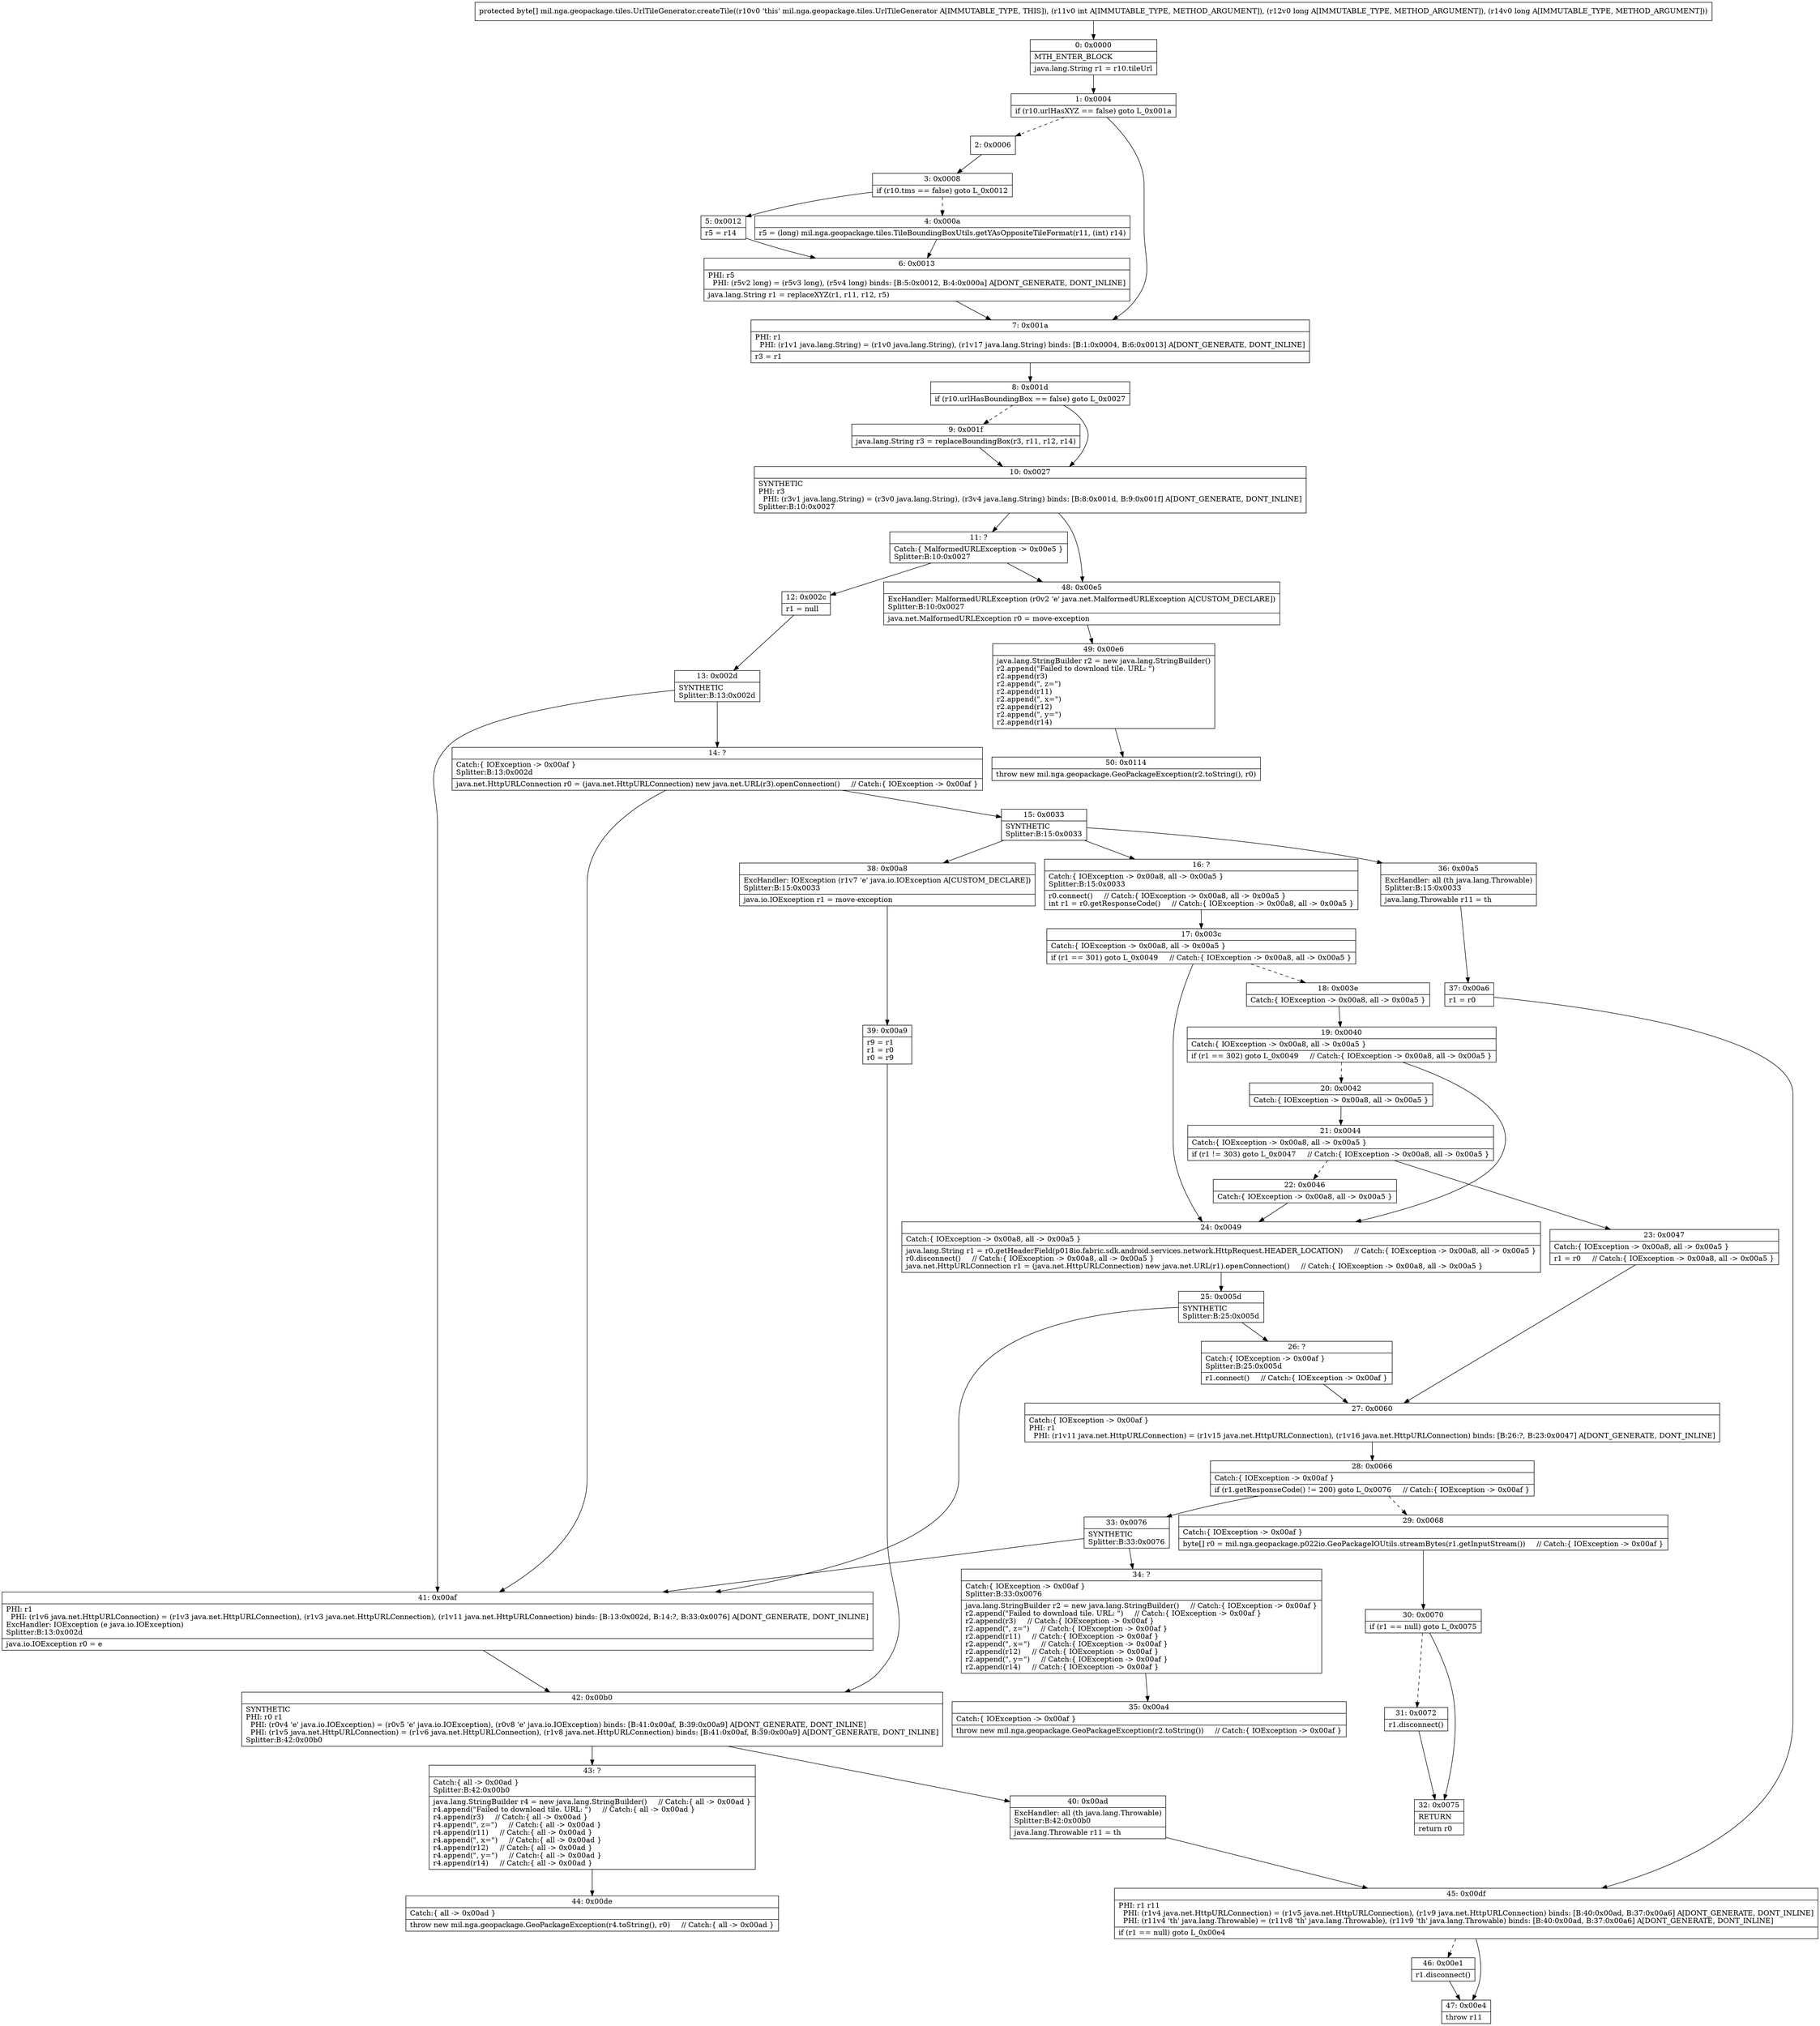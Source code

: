 digraph "CFG formil.nga.geopackage.tiles.UrlTileGenerator.createTile(IJJ)[B" {
Node_0 [shape=record,label="{0\:\ 0x0000|MTH_ENTER_BLOCK\l|java.lang.String r1 = r10.tileUrl\l}"];
Node_1 [shape=record,label="{1\:\ 0x0004|if (r10.urlHasXYZ == false) goto L_0x001a\l}"];
Node_2 [shape=record,label="{2\:\ 0x0006}"];
Node_3 [shape=record,label="{3\:\ 0x0008|if (r10.tms == false) goto L_0x0012\l}"];
Node_4 [shape=record,label="{4\:\ 0x000a|r5 = (long) mil.nga.geopackage.tiles.TileBoundingBoxUtils.getYAsOppositeTileFormat(r11, (int) r14)\l}"];
Node_5 [shape=record,label="{5\:\ 0x0012|r5 = r14\l}"];
Node_6 [shape=record,label="{6\:\ 0x0013|PHI: r5 \l  PHI: (r5v2 long) = (r5v3 long), (r5v4 long) binds: [B:5:0x0012, B:4:0x000a] A[DONT_GENERATE, DONT_INLINE]\l|java.lang.String r1 = replaceXYZ(r1, r11, r12, r5)\l}"];
Node_7 [shape=record,label="{7\:\ 0x001a|PHI: r1 \l  PHI: (r1v1 java.lang.String) = (r1v0 java.lang.String), (r1v17 java.lang.String) binds: [B:1:0x0004, B:6:0x0013] A[DONT_GENERATE, DONT_INLINE]\l|r3 = r1\l}"];
Node_8 [shape=record,label="{8\:\ 0x001d|if (r10.urlHasBoundingBox == false) goto L_0x0027\l}"];
Node_9 [shape=record,label="{9\:\ 0x001f|java.lang.String r3 = replaceBoundingBox(r3, r11, r12, r14)\l}"];
Node_10 [shape=record,label="{10\:\ 0x0027|SYNTHETIC\lPHI: r3 \l  PHI: (r3v1 java.lang.String) = (r3v0 java.lang.String), (r3v4 java.lang.String) binds: [B:8:0x001d, B:9:0x001f] A[DONT_GENERATE, DONT_INLINE]\lSplitter:B:10:0x0027\l}"];
Node_11 [shape=record,label="{11\:\ ?|Catch:\{ MalformedURLException \-\> 0x00e5 \}\lSplitter:B:10:0x0027\l}"];
Node_12 [shape=record,label="{12\:\ 0x002c|r1 = null\l}"];
Node_13 [shape=record,label="{13\:\ 0x002d|SYNTHETIC\lSplitter:B:13:0x002d\l}"];
Node_14 [shape=record,label="{14\:\ ?|Catch:\{ IOException \-\> 0x00af \}\lSplitter:B:13:0x002d\l|java.net.HttpURLConnection r0 = (java.net.HttpURLConnection) new java.net.URL(r3).openConnection()     \/\/ Catch:\{ IOException \-\> 0x00af \}\l}"];
Node_15 [shape=record,label="{15\:\ 0x0033|SYNTHETIC\lSplitter:B:15:0x0033\l}"];
Node_16 [shape=record,label="{16\:\ ?|Catch:\{ IOException \-\> 0x00a8, all \-\> 0x00a5 \}\lSplitter:B:15:0x0033\l|r0.connect()     \/\/ Catch:\{ IOException \-\> 0x00a8, all \-\> 0x00a5 \}\lint r1 = r0.getResponseCode()     \/\/ Catch:\{ IOException \-\> 0x00a8, all \-\> 0x00a5 \}\l}"];
Node_17 [shape=record,label="{17\:\ 0x003c|Catch:\{ IOException \-\> 0x00a8, all \-\> 0x00a5 \}\l|if (r1 == 301) goto L_0x0049     \/\/ Catch:\{ IOException \-\> 0x00a8, all \-\> 0x00a5 \}\l}"];
Node_18 [shape=record,label="{18\:\ 0x003e|Catch:\{ IOException \-\> 0x00a8, all \-\> 0x00a5 \}\l}"];
Node_19 [shape=record,label="{19\:\ 0x0040|Catch:\{ IOException \-\> 0x00a8, all \-\> 0x00a5 \}\l|if (r1 == 302) goto L_0x0049     \/\/ Catch:\{ IOException \-\> 0x00a8, all \-\> 0x00a5 \}\l}"];
Node_20 [shape=record,label="{20\:\ 0x0042|Catch:\{ IOException \-\> 0x00a8, all \-\> 0x00a5 \}\l}"];
Node_21 [shape=record,label="{21\:\ 0x0044|Catch:\{ IOException \-\> 0x00a8, all \-\> 0x00a5 \}\l|if (r1 != 303) goto L_0x0047     \/\/ Catch:\{ IOException \-\> 0x00a8, all \-\> 0x00a5 \}\l}"];
Node_22 [shape=record,label="{22\:\ 0x0046|Catch:\{ IOException \-\> 0x00a8, all \-\> 0x00a5 \}\l}"];
Node_23 [shape=record,label="{23\:\ 0x0047|Catch:\{ IOException \-\> 0x00a8, all \-\> 0x00a5 \}\l|r1 = r0     \/\/ Catch:\{ IOException \-\> 0x00a8, all \-\> 0x00a5 \}\l}"];
Node_24 [shape=record,label="{24\:\ 0x0049|Catch:\{ IOException \-\> 0x00a8, all \-\> 0x00a5 \}\l|java.lang.String r1 = r0.getHeaderField(p018io.fabric.sdk.android.services.network.HttpRequest.HEADER_LOCATION)     \/\/ Catch:\{ IOException \-\> 0x00a8, all \-\> 0x00a5 \}\lr0.disconnect()     \/\/ Catch:\{ IOException \-\> 0x00a8, all \-\> 0x00a5 \}\ljava.net.HttpURLConnection r1 = (java.net.HttpURLConnection) new java.net.URL(r1).openConnection()     \/\/ Catch:\{ IOException \-\> 0x00a8, all \-\> 0x00a5 \}\l}"];
Node_25 [shape=record,label="{25\:\ 0x005d|SYNTHETIC\lSplitter:B:25:0x005d\l}"];
Node_26 [shape=record,label="{26\:\ ?|Catch:\{ IOException \-\> 0x00af \}\lSplitter:B:25:0x005d\l|r1.connect()     \/\/ Catch:\{ IOException \-\> 0x00af \}\l}"];
Node_27 [shape=record,label="{27\:\ 0x0060|Catch:\{ IOException \-\> 0x00af \}\lPHI: r1 \l  PHI: (r1v11 java.net.HttpURLConnection) = (r1v15 java.net.HttpURLConnection), (r1v16 java.net.HttpURLConnection) binds: [B:26:?, B:23:0x0047] A[DONT_GENERATE, DONT_INLINE]\l}"];
Node_28 [shape=record,label="{28\:\ 0x0066|Catch:\{ IOException \-\> 0x00af \}\l|if (r1.getResponseCode() != 200) goto L_0x0076     \/\/ Catch:\{ IOException \-\> 0x00af \}\l}"];
Node_29 [shape=record,label="{29\:\ 0x0068|Catch:\{ IOException \-\> 0x00af \}\l|byte[] r0 = mil.nga.geopackage.p022io.GeoPackageIOUtils.streamBytes(r1.getInputStream())     \/\/ Catch:\{ IOException \-\> 0x00af \}\l}"];
Node_30 [shape=record,label="{30\:\ 0x0070|if (r1 == null) goto L_0x0075\l}"];
Node_31 [shape=record,label="{31\:\ 0x0072|r1.disconnect()\l}"];
Node_32 [shape=record,label="{32\:\ 0x0075|RETURN\l|return r0\l}"];
Node_33 [shape=record,label="{33\:\ 0x0076|SYNTHETIC\lSplitter:B:33:0x0076\l}"];
Node_34 [shape=record,label="{34\:\ ?|Catch:\{ IOException \-\> 0x00af \}\lSplitter:B:33:0x0076\l|java.lang.StringBuilder r2 = new java.lang.StringBuilder()     \/\/ Catch:\{ IOException \-\> 0x00af \}\lr2.append(\"Failed to download tile. URL: \")     \/\/ Catch:\{ IOException \-\> 0x00af \}\lr2.append(r3)     \/\/ Catch:\{ IOException \-\> 0x00af \}\lr2.append(\", z=\")     \/\/ Catch:\{ IOException \-\> 0x00af \}\lr2.append(r11)     \/\/ Catch:\{ IOException \-\> 0x00af \}\lr2.append(\", x=\")     \/\/ Catch:\{ IOException \-\> 0x00af \}\lr2.append(r12)     \/\/ Catch:\{ IOException \-\> 0x00af \}\lr2.append(\", y=\")     \/\/ Catch:\{ IOException \-\> 0x00af \}\lr2.append(r14)     \/\/ Catch:\{ IOException \-\> 0x00af \}\l}"];
Node_35 [shape=record,label="{35\:\ 0x00a4|Catch:\{ IOException \-\> 0x00af \}\l|throw new mil.nga.geopackage.GeoPackageException(r2.toString())     \/\/ Catch:\{ IOException \-\> 0x00af \}\l}"];
Node_36 [shape=record,label="{36\:\ 0x00a5|ExcHandler: all (th java.lang.Throwable)\lSplitter:B:15:0x0033\l|java.lang.Throwable r11 = th\l}"];
Node_37 [shape=record,label="{37\:\ 0x00a6|r1 = r0\l}"];
Node_38 [shape=record,label="{38\:\ 0x00a8|ExcHandler: IOException (r1v7 'e' java.io.IOException A[CUSTOM_DECLARE])\lSplitter:B:15:0x0033\l|java.io.IOException r1 = move\-exception\l}"];
Node_39 [shape=record,label="{39\:\ 0x00a9|r9 = r1\lr1 = r0\lr0 = r9\l}"];
Node_40 [shape=record,label="{40\:\ 0x00ad|ExcHandler: all (th java.lang.Throwable)\lSplitter:B:42:0x00b0\l|java.lang.Throwable r11 = th\l}"];
Node_41 [shape=record,label="{41\:\ 0x00af|PHI: r1 \l  PHI: (r1v6 java.net.HttpURLConnection) = (r1v3 java.net.HttpURLConnection), (r1v3 java.net.HttpURLConnection), (r1v11 java.net.HttpURLConnection) binds: [B:13:0x002d, B:14:?, B:33:0x0076] A[DONT_GENERATE, DONT_INLINE]\lExcHandler: IOException (e java.io.IOException)\lSplitter:B:13:0x002d\l|java.io.IOException r0 = e\l}"];
Node_42 [shape=record,label="{42\:\ 0x00b0|SYNTHETIC\lPHI: r0 r1 \l  PHI: (r0v4 'e' java.io.IOException) = (r0v5 'e' java.io.IOException), (r0v8 'e' java.io.IOException) binds: [B:41:0x00af, B:39:0x00a9] A[DONT_GENERATE, DONT_INLINE]\l  PHI: (r1v5 java.net.HttpURLConnection) = (r1v6 java.net.HttpURLConnection), (r1v8 java.net.HttpURLConnection) binds: [B:41:0x00af, B:39:0x00a9] A[DONT_GENERATE, DONT_INLINE]\lSplitter:B:42:0x00b0\l}"];
Node_43 [shape=record,label="{43\:\ ?|Catch:\{ all \-\> 0x00ad \}\lSplitter:B:42:0x00b0\l|java.lang.StringBuilder r4 = new java.lang.StringBuilder()     \/\/ Catch:\{ all \-\> 0x00ad \}\lr4.append(\"Failed to download tile. URL: \")     \/\/ Catch:\{ all \-\> 0x00ad \}\lr4.append(r3)     \/\/ Catch:\{ all \-\> 0x00ad \}\lr4.append(\", z=\")     \/\/ Catch:\{ all \-\> 0x00ad \}\lr4.append(r11)     \/\/ Catch:\{ all \-\> 0x00ad \}\lr4.append(\", x=\")     \/\/ Catch:\{ all \-\> 0x00ad \}\lr4.append(r12)     \/\/ Catch:\{ all \-\> 0x00ad \}\lr4.append(\", y=\")     \/\/ Catch:\{ all \-\> 0x00ad \}\lr4.append(r14)     \/\/ Catch:\{ all \-\> 0x00ad \}\l}"];
Node_44 [shape=record,label="{44\:\ 0x00de|Catch:\{ all \-\> 0x00ad \}\l|throw new mil.nga.geopackage.GeoPackageException(r4.toString(), r0)     \/\/ Catch:\{ all \-\> 0x00ad \}\l}"];
Node_45 [shape=record,label="{45\:\ 0x00df|PHI: r1 r11 \l  PHI: (r1v4 java.net.HttpURLConnection) = (r1v5 java.net.HttpURLConnection), (r1v9 java.net.HttpURLConnection) binds: [B:40:0x00ad, B:37:0x00a6] A[DONT_GENERATE, DONT_INLINE]\l  PHI: (r11v4 'th' java.lang.Throwable) = (r11v8 'th' java.lang.Throwable), (r11v9 'th' java.lang.Throwable) binds: [B:40:0x00ad, B:37:0x00a6] A[DONT_GENERATE, DONT_INLINE]\l|if (r1 == null) goto L_0x00e4\l}"];
Node_46 [shape=record,label="{46\:\ 0x00e1|r1.disconnect()\l}"];
Node_47 [shape=record,label="{47\:\ 0x00e4|throw r11\l}"];
Node_48 [shape=record,label="{48\:\ 0x00e5|ExcHandler: MalformedURLException (r0v2 'e' java.net.MalformedURLException A[CUSTOM_DECLARE])\lSplitter:B:10:0x0027\l|java.net.MalformedURLException r0 = move\-exception\l}"];
Node_49 [shape=record,label="{49\:\ 0x00e6|java.lang.StringBuilder r2 = new java.lang.StringBuilder()\lr2.append(\"Failed to download tile. URL: \")\lr2.append(r3)\lr2.append(\", z=\")\lr2.append(r11)\lr2.append(\", x=\")\lr2.append(r12)\lr2.append(\", y=\")\lr2.append(r14)\l}"];
Node_50 [shape=record,label="{50\:\ 0x0114|throw new mil.nga.geopackage.GeoPackageException(r2.toString(), r0)\l}"];
MethodNode[shape=record,label="{protected byte[] mil.nga.geopackage.tiles.UrlTileGenerator.createTile((r10v0 'this' mil.nga.geopackage.tiles.UrlTileGenerator A[IMMUTABLE_TYPE, THIS]), (r11v0 int A[IMMUTABLE_TYPE, METHOD_ARGUMENT]), (r12v0 long A[IMMUTABLE_TYPE, METHOD_ARGUMENT]), (r14v0 long A[IMMUTABLE_TYPE, METHOD_ARGUMENT])) }"];
MethodNode -> Node_0;
Node_0 -> Node_1;
Node_1 -> Node_2[style=dashed];
Node_1 -> Node_7;
Node_2 -> Node_3;
Node_3 -> Node_4[style=dashed];
Node_3 -> Node_5;
Node_4 -> Node_6;
Node_5 -> Node_6;
Node_6 -> Node_7;
Node_7 -> Node_8;
Node_8 -> Node_9[style=dashed];
Node_8 -> Node_10;
Node_9 -> Node_10;
Node_10 -> Node_11;
Node_10 -> Node_48;
Node_11 -> Node_12;
Node_11 -> Node_48;
Node_12 -> Node_13;
Node_13 -> Node_14;
Node_13 -> Node_41;
Node_14 -> Node_15;
Node_14 -> Node_41;
Node_15 -> Node_16;
Node_15 -> Node_38;
Node_15 -> Node_36;
Node_16 -> Node_17;
Node_17 -> Node_18[style=dashed];
Node_17 -> Node_24;
Node_18 -> Node_19;
Node_19 -> Node_20[style=dashed];
Node_19 -> Node_24;
Node_20 -> Node_21;
Node_21 -> Node_22[style=dashed];
Node_21 -> Node_23;
Node_22 -> Node_24;
Node_23 -> Node_27;
Node_24 -> Node_25;
Node_25 -> Node_26;
Node_25 -> Node_41;
Node_26 -> Node_27;
Node_27 -> Node_28;
Node_28 -> Node_29[style=dashed];
Node_28 -> Node_33;
Node_29 -> Node_30;
Node_30 -> Node_31[style=dashed];
Node_30 -> Node_32;
Node_31 -> Node_32;
Node_33 -> Node_34;
Node_33 -> Node_41;
Node_34 -> Node_35;
Node_36 -> Node_37;
Node_37 -> Node_45;
Node_38 -> Node_39;
Node_39 -> Node_42;
Node_40 -> Node_45;
Node_41 -> Node_42;
Node_42 -> Node_43;
Node_42 -> Node_40;
Node_43 -> Node_44;
Node_45 -> Node_46[style=dashed];
Node_45 -> Node_47;
Node_46 -> Node_47;
Node_48 -> Node_49;
Node_49 -> Node_50;
}

